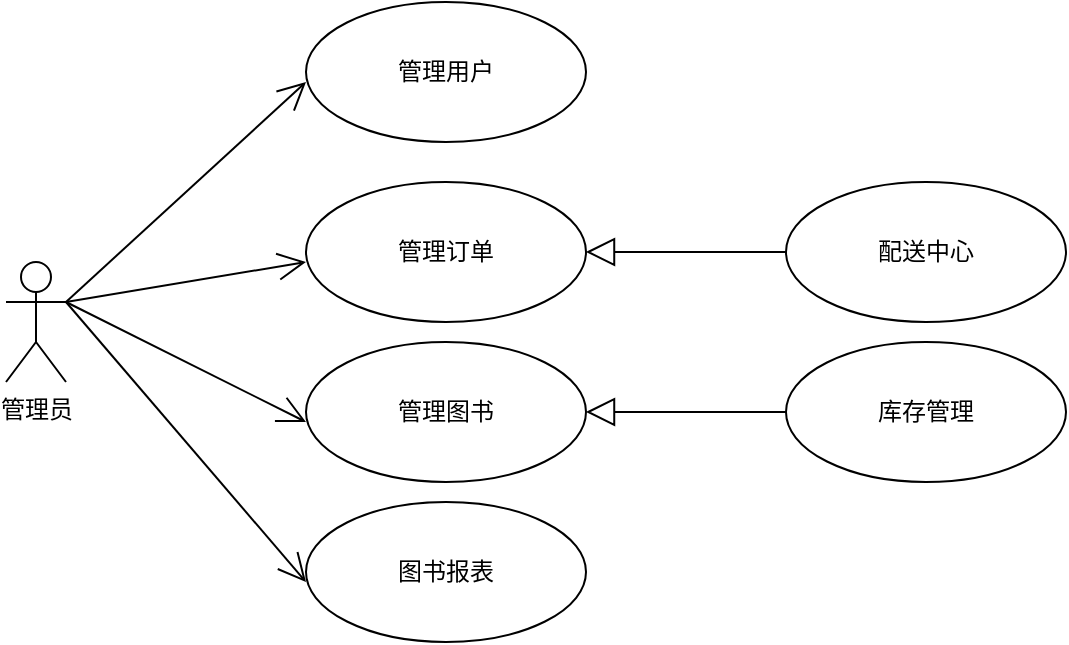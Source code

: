 <mxfile version="24.8.4">
  <diagram name="第 1 页" id="JdIXTkyeuWJpqyQFu0e0">
    <mxGraphModel dx="954" dy="618" grid="1" gridSize="10" guides="1" tooltips="1" connect="1" arrows="1" fold="1" page="1" pageScale="1" pageWidth="827" pageHeight="1169" math="0" shadow="0">
      <root>
        <mxCell id="0" />
        <mxCell id="1" parent="0" />
        <mxCell id="h3WFWh4CunlUYToOdaRf-1" value="管理员" style="shape=umlActor;verticalLabelPosition=bottom;verticalAlign=top;html=1;" vertex="1" parent="1">
          <mxGeometry x="100" y="240" width="30" height="60" as="geometry" />
        </mxCell>
        <mxCell id="h3WFWh4CunlUYToOdaRf-2" value="管理用户" style="ellipse;whiteSpace=wrap;html=1;" vertex="1" parent="1">
          <mxGeometry x="250" y="110" width="140" height="70" as="geometry" />
        </mxCell>
        <mxCell id="h3WFWh4CunlUYToOdaRf-3" value="管理订单" style="ellipse;whiteSpace=wrap;html=1;" vertex="1" parent="1">
          <mxGeometry x="250" y="200" width="140" height="70" as="geometry" />
        </mxCell>
        <mxCell id="h3WFWh4CunlUYToOdaRf-4" value="管理图书" style="ellipse;whiteSpace=wrap;html=1;" vertex="1" parent="1">
          <mxGeometry x="250" y="280" width="140" height="70" as="geometry" />
        </mxCell>
        <mxCell id="h3WFWh4CunlUYToOdaRf-5" value="图书报表" style="ellipse;whiteSpace=wrap;html=1;" vertex="1" parent="1">
          <mxGeometry x="250" y="360" width="140" height="70" as="geometry" />
        </mxCell>
        <mxCell id="h3WFWh4CunlUYToOdaRf-7" value="" style="endArrow=open;endFill=1;endSize=12;html=1;rounded=0;exitX=1;exitY=0.333;exitDx=0;exitDy=0;exitPerimeter=0;" edge="1" parent="1" source="h3WFWh4CunlUYToOdaRf-1">
          <mxGeometry width="160" relative="1" as="geometry">
            <mxPoint x="90" y="150" as="sourcePoint" />
            <mxPoint x="250" y="150" as="targetPoint" />
          </mxGeometry>
        </mxCell>
        <mxCell id="h3WFWh4CunlUYToOdaRf-8" value="" style="endArrow=open;endFill=1;endSize=12;html=1;rounded=0;" edge="1" parent="1">
          <mxGeometry width="160" relative="1" as="geometry">
            <mxPoint x="130" y="260" as="sourcePoint" />
            <mxPoint x="250" y="240" as="targetPoint" />
          </mxGeometry>
        </mxCell>
        <mxCell id="h3WFWh4CunlUYToOdaRf-9" value="" style="endArrow=open;endFill=1;endSize=12;html=1;rounded=0;" edge="1" parent="1">
          <mxGeometry width="160" relative="1" as="geometry">
            <mxPoint x="130" y="260" as="sourcePoint" />
            <mxPoint x="250" y="320" as="targetPoint" />
          </mxGeometry>
        </mxCell>
        <mxCell id="h3WFWh4CunlUYToOdaRf-10" value="" style="endArrow=open;endFill=1;endSize=12;html=1;rounded=0;" edge="1" parent="1">
          <mxGeometry width="160" relative="1" as="geometry">
            <mxPoint x="130" y="260" as="sourcePoint" />
            <mxPoint x="250" y="400" as="targetPoint" />
          </mxGeometry>
        </mxCell>
        <mxCell id="h3WFWh4CunlUYToOdaRf-11" value="" style="endArrow=block;endFill=0;endSize=12;html=1;rounded=0;entryX=1;entryY=0.5;entryDx=0;entryDy=0;exitX=0;exitY=0.5;exitDx=0;exitDy=0;" edge="1" parent="1" source="h3WFWh4CunlUYToOdaRf-12" target="h3WFWh4CunlUYToOdaRf-3">
          <mxGeometry width="160" relative="1" as="geometry">
            <mxPoint x="480" y="230" as="sourcePoint" />
            <mxPoint x="630" y="200" as="targetPoint" />
          </mxGeometry>
        </mxCell>
        <mxCell id="h3WFWh4CunlUYToOdaRf-12" value="配送中心" style="ellipse;whiteSpace=wrap;html=1;" vertex="1" parent="1">
          <mxGeometry x="490" y="200" width="140" height="70" as="geometry" />
        </mxCell>
        <mxCell id="h3WFWh4CunlUYToOdaRf-13" value="库存管理" style="ellipse;whiteSpace=wrap;html=1;" vertex="1" parent="1">
          <mxGeometry x="490" y="280" width="140" height="70" as="geometry" />
        </mxCell>
        <mxCell id="h3WFWh4CunlUYToOdaRf-15" value="" style="endArrow=block;endFill=0;endSize=12;html=1;rounded=0;entryX=1;entryY=0.5;entryDx=0;entryDy=0;exitX=0;exitY=0.5;exitDx=0;exitDy=0;" edge="1" parent="1" source="h3WFWh4CunlUYToOdaRf-13" target="h3WFWh4CunlUYToOdaRf-4">
          <mxGeometry width="160" relative="1" as="geometry">
            <mxPoint x="500" y="245" as="sourcePoint" />
            <mxPoint x="400" y="245" as="targetPoint" />
          </mxGeometry>
        </mxCell>
      </root>
    </mxGraphModel>
  </diagram>
</mxfile>

